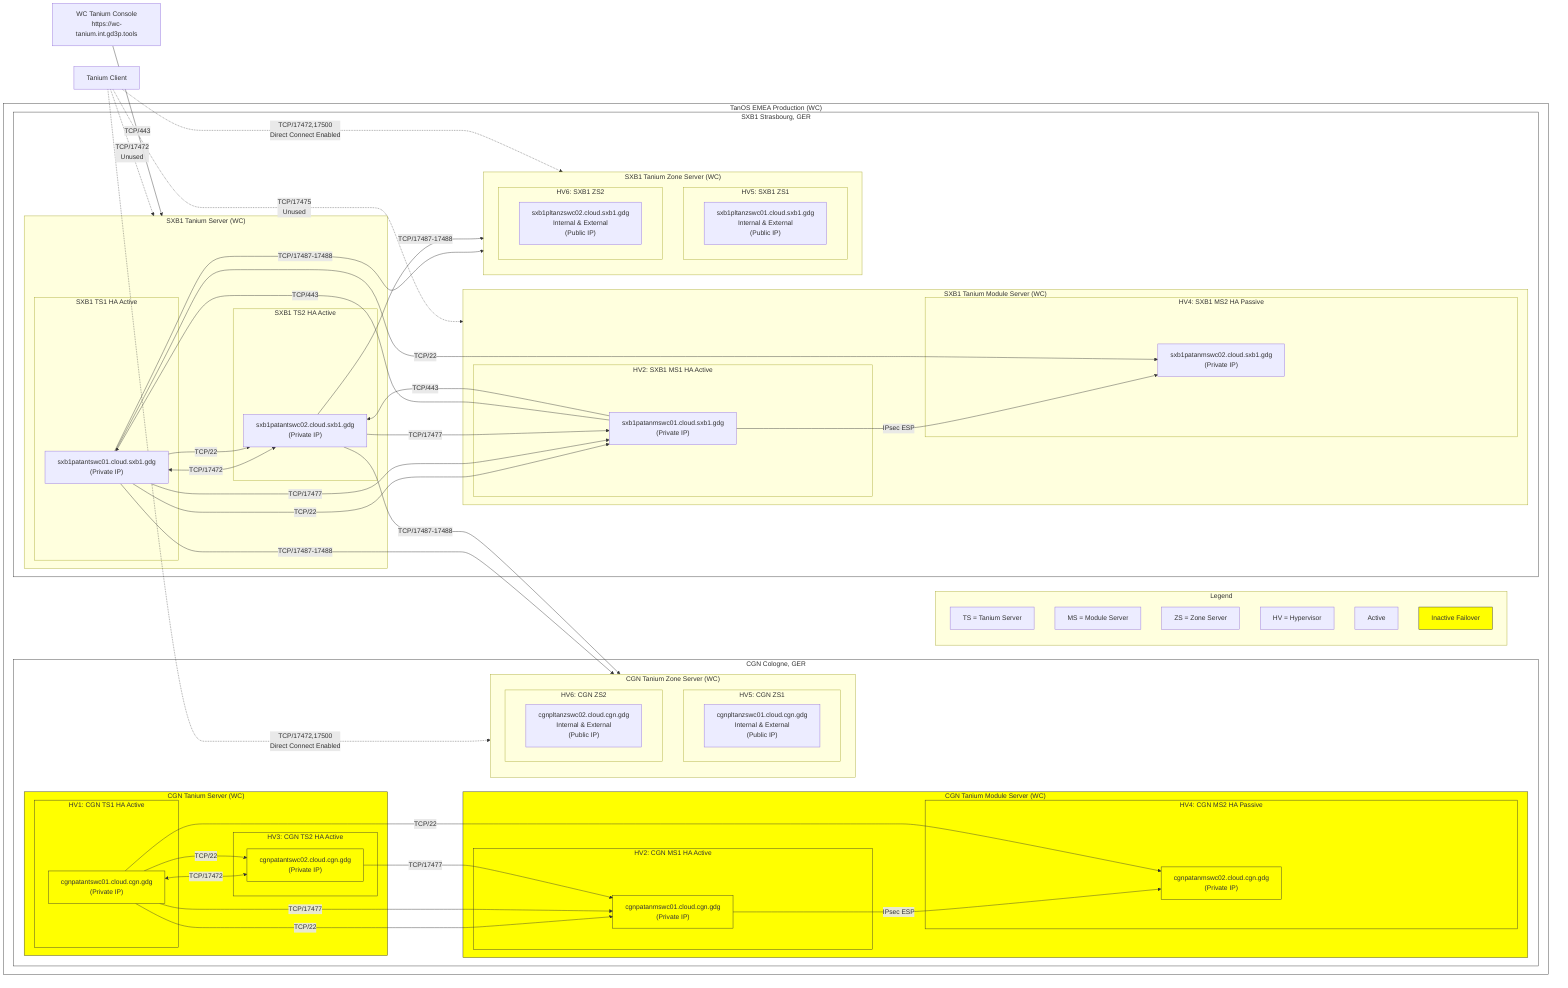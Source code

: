 flowchart LR
    %% Define nodes and subgraphs
    subgraph TanOS_EMEA_Prod["TanOS EMEA Production (WC)"]
        subgraph Legend["Legend"]
            TS["TS = Tanium Server"]
            MS["MS = Module Server"]
            ZS["ZS = Zone Server"]
            HV["HV = Hypervisor"]
            active["Active"]
            failover["Inactive Failover"]
            class failover yellow
        end
        subgraph CGN["CGN Cologne, GER"]
            subgraph TS_CGN["CGN Tanium Server (WC)"]
                %% Failover Cluster
                subgraph CGN_HV1["HV1: CGN TS1 HA Active"]
                    TS_CGN_1["cgnpatantswc01.cloud.cgn.gdg<br>(Private IP)"]
                    class TS_CGN_1 yellow
                end
                subgraph CGN_HV3["HV3: CGN TS2 HA Active"]
                    TS_CGN_2["cgnpatantswc02.cloud.cgn.gdg<br>(Private IP)"]
                    class TS_CGN_2 yellow
                end
                TS_CGN_1 <-->|"TCP/17472"| TS_CGN_2
            end
            subgraph MS_CGN["CGN Tanium Module Server (WC)"]
                subgraph CGN_HV2["HV2: CGN MS1 HA Active"]
                    MS_CGN_1["cgnpatanmswc01.cloud.cgn.gdg<br>(Private IP)"]
                    class MS_CGN_1 yellow
                end
                subgraph CGN_HV4["HV4: CGN MS2 HA Passive"]
                    MS_CGN_2["cgnpatanmswc02.cloud.cgn.gdg<br>(Private IP)"]
                    class MS_CGN_2 yellow
                end
                MS_CGN_1 -->|"IPsec ESP"| MS_CGN_2
            end
            subgraph ZS_CGN["CGN Tanium Zone Server (WC)"]
                %% Connects to Active Cluster
                subgraph CGN_HV5["HV5: CGN ZS1"]
                    ZS_CGN_1["cgnpltanzswc01.cloud.cgn.gdg<br/>Internal & External<br>(Public IP)"]
                end
                subgraph CGN_HV6["HV6: CGN ZS2"]
                    ZS_CGN_2["cgnpltanzswc02.cloud.cgn.gdg<br/>Internal & External<br>(Public IP)"]
                end
            end
        end
        subgraph SXB1["SXB1 Strasbourg, GER"]
            subgraph TS_SXB1["SXB1 Tanium Server (WC)"]
                %% Active Cluster
                subgraph SXB1_HV1["SXB1 TS1 HA Active"]
                    TS_SXB1_1["sxb1patantswc01.cloud.sxb1.gdg<br>(Private IP)"]
                end
                subgraph SXB1_HV3["SXB1 TS2 HA Active"]
                    TS_SXB1_2["sxb1patantswc02.cloud.sxb1.gdg<br>(Private IP)"]
                end
                TS_SXB1_1 <-->|"TCP/17472"| TS_SXB1_2
            end
            subgraph MS_SXB1["SXB1 Tanium Module Server (WC)"]
                subgraph SXB1_HV2["HV2: SXB1 MS1 HA Active"]
                    MS_SXB1_1["sxb1patanmswc01.cloud.sxb1.gdg<br>(Private IP)"]
                end
                subgraph SXB1_HV4["HV4: SXB1 MS2 HA Passive"]
                    MS_SXB1_2["sxb1patanmswc02.cloud.sxb1.gdg<br>(Private IP)"]
                end
                MS_SXB1_1 -->|"IPsec ESP"| MS_SXB1_2
            end
            subgraph ZS_SXB1["SXB1 Tanium Zone Server (WC)"]
                %% Connects to Active Cluster
                subgraph SXB1_HV5["HV5: SXB1 ZS1"]
                    ZS_SXB1_1["sxb1pltanzswc01.cloud.sxb1.gdg<br/>Internal & External<br>(Public IP)"]
                end
                subgraph SXB1_HV6["HV6: SXB1 ZS2"]
                    ZS_SXB1_2["sxb1pltanzswc02.cloud.sxb1.gdg<br/>Internal & External<br>(Public IP)"]
                end
            end
        end
    end

    %% Define nodes not part of a subgraph
    %%Title("TanOS Tanium Production"):::StyleGoDaddyProd
    %%TaniumClientInt["Tanium Client"]
    TaniumClientExt["Tanium Client"]
    TaniumConsole["WC Tanium Console<br/>https://wc-tanium.int.gd3p.tools"]
    %%RDPClient["RDP Client"]

    %% Define relationships
    TS_SXB1_1 -->|"TCP/22"| TS_SXB1_2 & MS_SXB1_1 & MS_SXB1_2
    TS_CGN_1 -->|"TCP/22"| TS_CGN_2 & MS_CGN_1 & MS_CGN_2
    TS_SXB1_1 & TS_SXB1_2 -->|"TCP/17487-17488"| ZS_SXB1  & ZS_CGN
    TS_SXB1_1 & TS_SXB1_2 -->|"TCP/17477"| MS_SXB1_1
    TS_CGN_1 & TS_CGN_2 -->|"TCP/17477"| MS_CGN_1
    MS_SXB1_1 -->|"TCP/443"| TS_SXB1_1 & TS_SXB1_2

    TaniumClientExt .->|"TCP/17472<br/>Unused"| TS_SXB1
    TaniumClientExt .->|"TCP/17475<br/>Unused"| MS_SXB1
    TaniumClientExt .->|"TCP/17472,17500<br/>Direct Connect Enabled"| ZS_SXB1 & ZS_CGN
    TaniumConsole -->|"TCP/443"| TS_SXB1

    %% Add hyperlinks
    click TaniumConsole "https://wc-tanium.int.gd3p.tools" "WC Tanium Console (VPN Required)"

    %% Define styles
    classDef StyleGoDaddyProd fill:#E22726,color:#000000,stroke:#FFFFFF,stroke-width:1px;
    classDef StyleGoDaddyProdEMEA fill:#FED317,color:#2F1C4C,stroke:#FADCD9,stroke-width:1px;
    classDef StyleGoDaddyDev fill:#00782E,color:#D8EFEF,stroke:#FFEEA9,stroke-width:1px;
    classDef yellow fill:#ff0,stroke:#333,stroke-width:1px;
    classDef white fill:#fff,stroke:#333,stroke-width:1px;

    class TanOS_EMEA_Prod white
    class CGN white
    class SXB1 white
    class TS_CGN yellow
    class MS_CGN yellow
    class CGN_HV1 yellow
    class CGN_HV2 yellow
    class CGN_HV3 yellow
    class CGN_HV4 yellow

    %% Assign styles
    %%class Title StyleGoDaddyProdEMEA;